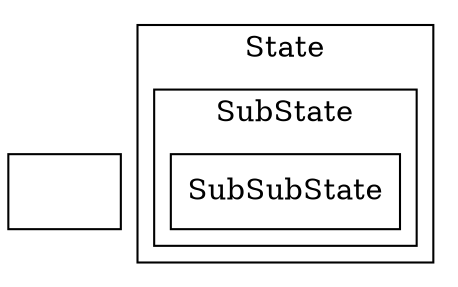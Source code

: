 digraph "Chart" {
"__init" [shape=box,label=""];
subgraph "cluster0" {
label = "State";
subgraph "cluster0/0" {
label = "SubState";
"0/0/0" [shape=box,label="SubSubState"];
}
}
}